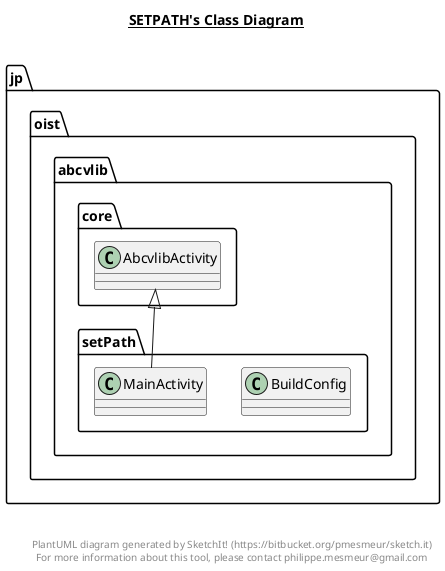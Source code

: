 @startuml

title __SETPATH's Class Diagram__\n

  namespace jp.oist.abcvlib.setPath {
    class jp.oist.abcvlib.setPath.BuildConfig {
    }
  }
  

  namespace jp.oist.abcvlib.setPath {
    class jp.oist.abcvlib.setPath.MainActivity {
    }
  }
  

  jp.oist.abcvlib.setPath.MainActivity -up-|> jp.oist.abcvlib.core.AbcvlibActivity


right footer


PlantUML diagram generated by SketchIt! (https://bitbucket.org/pmesmeur/sketch.it)
For more information about this tool, please contact philippe.mesmeur@gmail.com
endfooter

@enduml
